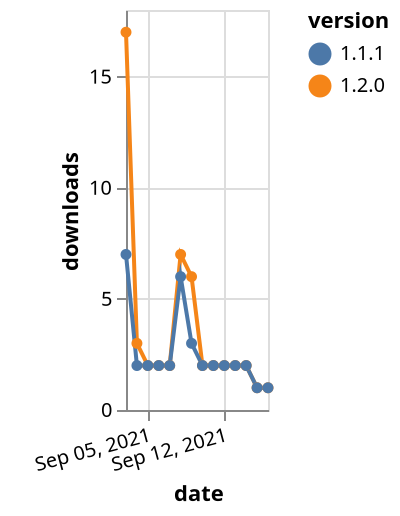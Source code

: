 {"$schema": "https://vega.github.io/schema/vega-lite/v5.json", "description": "A simple bar chart with embedded data.", "data": {"values": [{"date": "2021-09-03", "total": 157, "delta": 17, "version": "1.2.0"}, {"date": "2021-09-04", "total": 160, "delta": 3, "version": "1.2.0"}, {"date": "2021-09-05", "total": 162, "delta": 2, "version": "1.2.0"}, {"date": "2021-09-06", "total": 164, "delta": 2, "version": "1.2.0"}, {"date": "2021-09-07", "total": 166, "delta": 2, "version": "1.2.0"}, {"date": "2021-09-08", "total": 173, "delta": 7, "version": "1.2.0"}, {"date": "2021-09-09", "total": 179, "delta": 6, "version": "1.2.0"}, {"date": "2021-09-10", "total": 181, "delta": 2, "version": "1.2.0"}, {"date": "2021-09-11", "total": 183, "delta": 2, "version": "1.2.0"}, {"date": "2021-09-12", "total": 185, "delta": 2, "version": "1.2.0"}, {"date": "2021-09-13", "total": 187, "delta": 2, "version": "1.2.0"}, {"date": "2021-09-14", "total": 189, "delta": 2, "version": "1.2.0"}, {"date": "2021-09-15", "total": 190, "delta": 1, "version": "1.2.0"}, {"date": "2021-09-16", "total": 191, "delta": 1, "version": "1.2.0"}, {"date": "2021-09-03", "total": 340, "delta": 7, "version": "1.1.1"}, {"date": "2021-09-04", "total": 342, "delta": 2, "version": "1.1.1"}, {"date": "2021-09-05", "total": 344, "delta": 2, "version": "1.1.1"}, {"date": "2021-09-06", "total": 346, "delta": 2, "version": "1.1.1"}, {"date": "2021-09-07", "total": 348, "delta": 2, "version": "1.1.1"}, {"date": "2021-09-08", "total": 354, "delta": 6, "version": "1.1.1"}, {"date": "2021-09-09", "total": 357, "delta": 3, "version": "1.1.1"}, {"date": "2021-09-10", "total": 359, "delta": 2, "version": "1.1.1"}, {"date": "2021-09-11", "total": 361, "delta": 2, "version": "1.1.1"}, {"date": "2021-09-12", "total": 363, "delta": 2, "version": "1.1.1"}, {"date": "2021-09-13", "total": 365, "delta": 2, "version": "1.1.1"}, {"date": "2021-09-14", "total": 367, "delta": 2, "version": "1.1.1"}, {"date": "2021-09-15", "total": 368, "delta": 1, "version": "1.1.1"}, {"date": "2021-09-16", "total": 369, "delta": 1, "version": "1.1.1"}]}, "width": "container", "mark": {"type": "line", "point": {"filled": true}}, "encoding": {"x": {"field": "date", "type": "temporal", "timeUnit": "yearmonthdate", "title": "date", "axis": {"labelAngle": -15}}, "y": {"field": "delta", "type": "quantitative", "title": "downloads"}, "color": {"field": "version", "type": "nominal"}, "tooltip": {"field": "delta"}}}